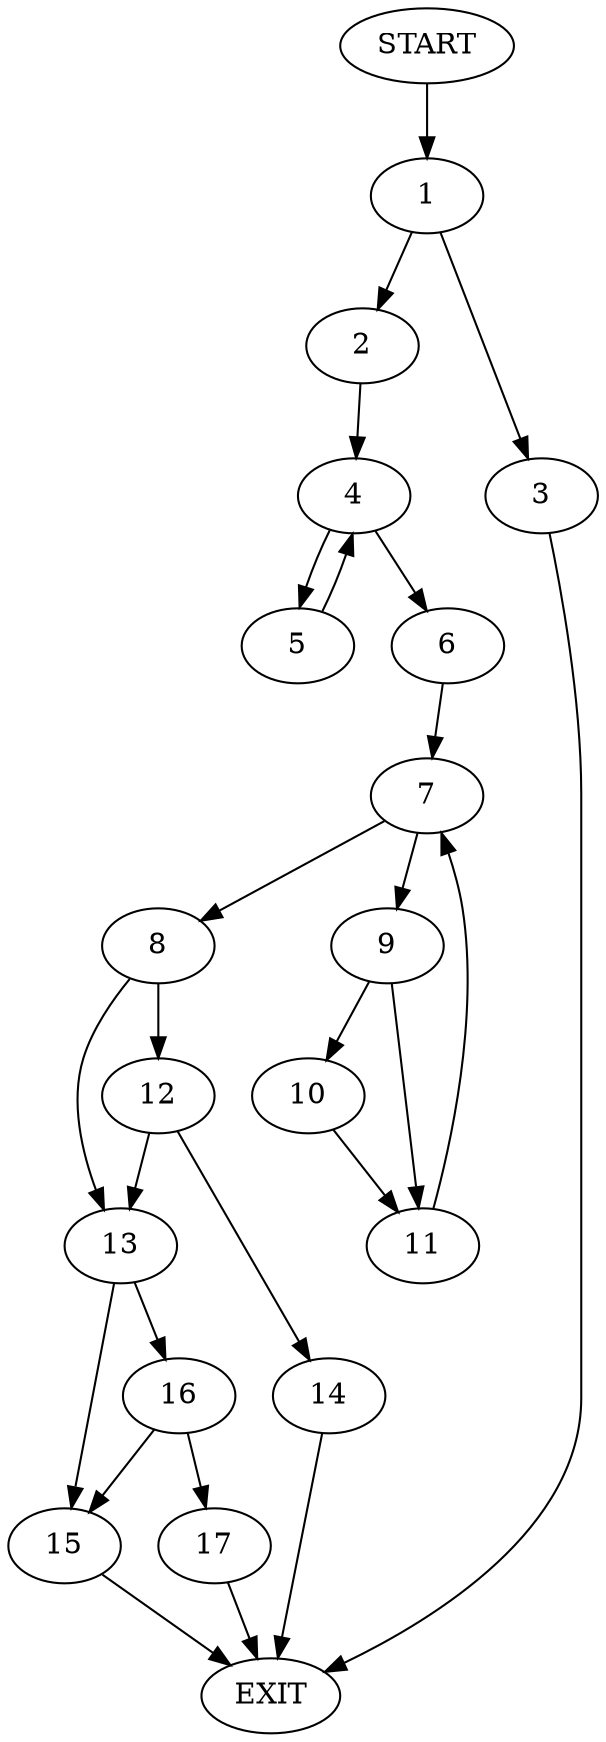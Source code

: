 digraph {
0 [label="START"]
18 [label="EXIT"]
0 -> 1
1 -> 2
1 -> 3
3 -> 18
2 -> 4
4 -> 5
4 -> 6
6 -> 7
5 -> 4
7 -> 8
7 -> 9
9 -> 10
9 -> 11
8 -> 12
8 -> 13
10 -> 11
11 -> 7
12 -> 14
12 -> 13
13 -> 15
13 -> 16
14 -> 18
16 -> 17
16 -> 15
15 -> 18
17 -> 18
}
